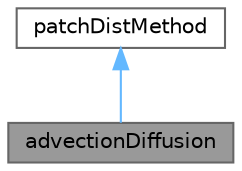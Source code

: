 digraph "advectionDiffusion"
{
 // LATEX_PDF_SIZE
  bgcolor="transparent";
  edge [fontname=Helvetica,fontsize=10,labelfontname=Helvetica,labelfontsize=10];
  node [fontname=Helvetica,fontsize=10,shape=box,height=0.2,width=0.4];
  Node1 [id="Node000001",label="advectionDiffusion",height=0.2,width=0.4,color="gray40", fillcolor="grey60", style="filled", fontcolor="black",tooltip="Calculation of approximate distance to nearest patch for all cells and boundary by solving the Eikona..."];
  Node2 -> Node1 [id="edge1_Node000001_Node000002",dir="back",color="steelblue1",style="solid",tooltip=" "];
  Node2 [id="Node000002",label="patchDistMethod",height=0.2,width=0.4,color="gray40", fillcolor="white", style="filled",URL="$classFoam_1_1patchDistMethod.html",tooltip="Specialisation of patchDist for wall distance calculation."];
}
